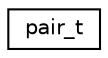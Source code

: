 digraph G
{
  edge [fontname="Helvetica",fontsize="10",labelfontname="Helvetica",labelfontsize="10"];
  node [fontname="Helvetica",fontsize="10",shape=record];
  rankdir="LR";
  Node1 [label="pair_t",height=0.2,width=0.4,color="black", fillcolor="white", style="filled",URL="$structpair__t.html"];
}
